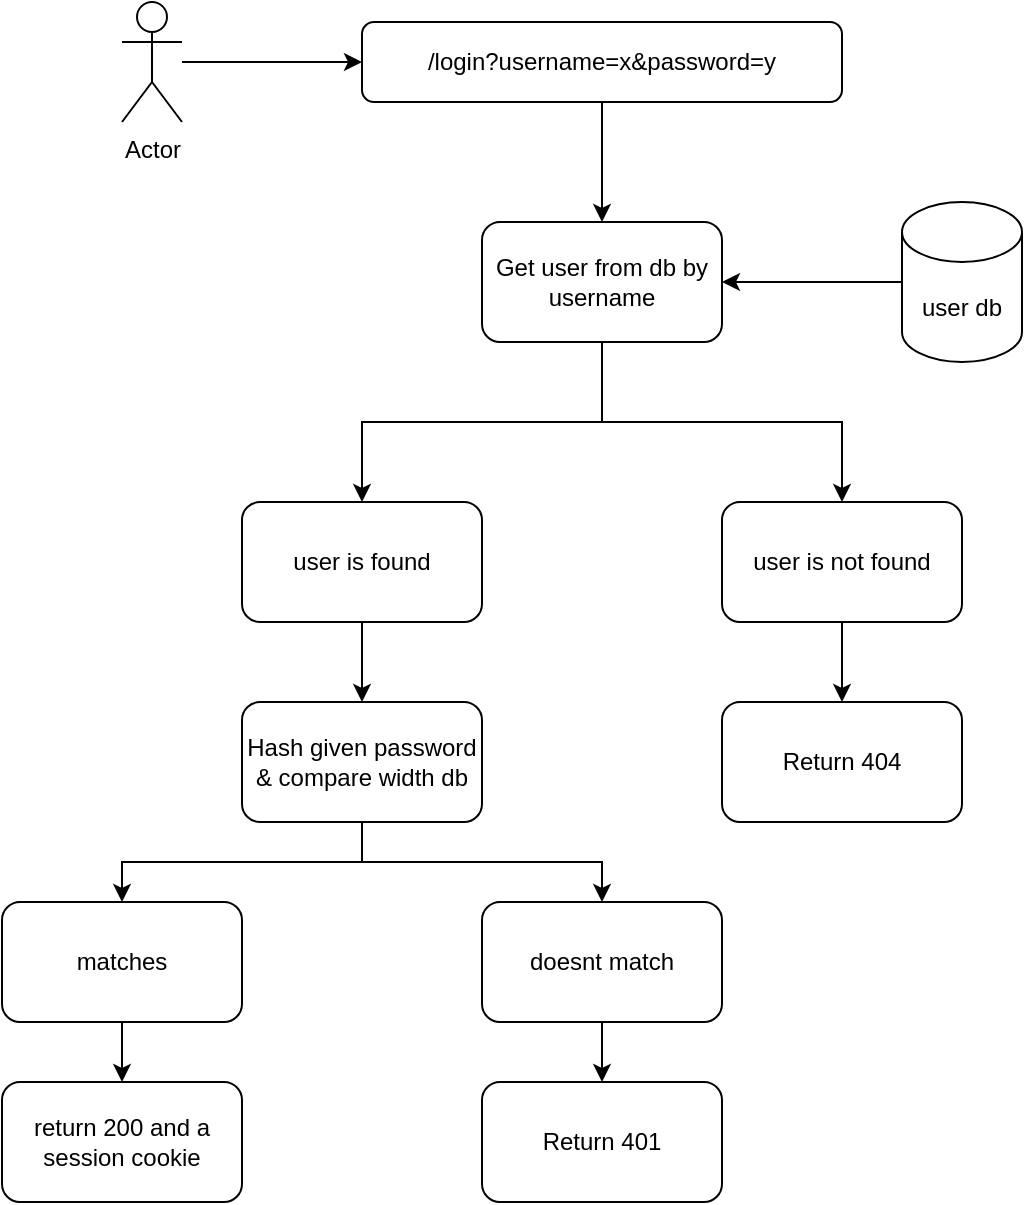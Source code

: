 <mxfile version="23.1.2" type="github">
  <diagram id="C5RBs43oDa-KdzZeNtuy" name="Page-1">
    <mxGraphModel dx="1633" dy="804" grid="1" gridSize="10" guides="1" tooltips="1" connect="1" arrows="1" fold="1" page="1" pageScale="1" pageWidth="827" pageHeight="1169" math="0" shadow="0">
      <root>
        <mxCell id="WIyWlLk6GJQsqaUBKTNV-0" />
        <mxCell id="WIyWlLk6GJQsqaUBKTNV-1" parent="WIyWlLk6GJQsqaUBKTNV-0" />
        <mxCell id="5X8GqOU6gWRwumbKLCuz-8" style="edgeStyle=orthogonalEdgeStyle;rounded=0;orthogonalLoop=1;jettySize=auto;html=1;entryX=0.5;entryY=0;entryDx=0;entryDy=0;" edge="1" parent="WIyWlLk6GJQsqaUBKTNV-1" source="5X8GqOU6gWRwumbKLCuz-1" target="5X8GqOU6gWRwumbKLCuz-7">
          <mxGeometry relative="1" as="geometry" />
        </mxCell>
        <mxCell id="5X8GqOU6gWRwumbKLCuz-1" value="/login?username=x&amp;amp;password=y" style="rounded=1;whiteSpace=wrap;html=1;" vertex="1" parent="WIyWlLk6GJQsqaUBKTNV-1">
          <mxGeometry x="180" y="200" width="240" height="40" as="geometry" />
        </mxCell>
        <mxCell id="5X8GqOU6gWRwumbKLCuz-3" style="edgeStyle=orthogonalEdgeStyle;rounded=0;orthogonalLoop=1;jettySize=auto;html=1;entryX=0;entryY=0.5;entryDx=0;entryDy=0;" edge="1" parent="WIyWlLk6GJQsqaUBKTNV-1" source="5X8GqOU6gWRwumbKLCuz-2" target="5X8GqOU6gWRwumbKLCuz-1">
          <mxGeometry relative="1" as="geometry" />
        </mxCell>
        <mxCell id="5X8GqOU6gWRwumbKLCuz-2" value="Actor" style="shape=umlActor;verticalLabelPosition=bottom;verticalAlign=top;html=1;outlineConnect=0;" vertex="1" parent="WIyWlLk6GJQsqaUBKTNV-1">
          <mxGeometry x="60" y="190" width="30" height="60" as="geometry" />
        </mxCell>
        <mxCell id="5X8GqOU6gWRwumbKLCuz-10" style="edgeStyle=orthogonalEdgeStyle;rounded=0;orthogonalLoop=1;jettySize=auto;html=1;entryX=1;entryY=0.5;entryDx=0;entryDy=0;" edge="1" parent="WIyWlLk6GJQsqaUBKTNV-1" source="5X8GqOU6gWRwumbKLCuz-4" target="5X8GqOU6gWRwumbKLCuz-7">
          <mxGeometry relative="1" as="geometry">
            <mxPoint x="370" y="330" as="targetPoint" />
          </mxGeometry>
        </mxCell>
        <mxCell id="5X8GqOU6gWRwumbKLCuz-4" value="user db" style="shape=cylinder3;whiteSpace=wrap;html=1;boundedLbl=1;backgroundOutline=1;size=15;" vertex="1" parent="WIyWlLk6GJQsqaUBKTNV-1">
          <mxGeometry x="450" y="290" width="60" height="80" as="geometry" />
        </mxCell>
        <mxCell id="5X8GqOU6gWRwumbKLCuz-14" style="edgeStyle=orthogonalEdgeStyle;rounded=0;orthogonalLoop=1;jettySize=auto;html=1;entryX=0.5;entryY=0;entryDx=0;entryDy=0;" edge="1" parent="WIyWlLk6GJQsqaUBKTNV-1" source="5X8GqOU6gWRwumbKLCuz-7" target="5X8GqOU6gWRwumbKLCuz-13">
          <mxGeometry relative="1" as="geometry" />
        </mxCell>
        <mxCell id="5X8GqOU6gWRwumbKLCuz-15" style="edgeStyle=orthogonalEdgeStyle;rounded=0;orthogonalLoop=1;jettySize=auto;html=1;entryX=0.5;entryY=0;entryDx=0;entryDy=0;" edge="1" parent="WIyWlLk6GJQsqaUBKTNV-1" source="5X8GqOU6gWRwumbKLCuz-7" target="5X8GqOU6gWRwumbKLCuz-12">
          <mxGeometry relative="1" as="geometry" />
        </mxCell>
        <mxCell id="5X8GqOU6gWRwumbKLCuz-7" value="Get user from db by username" style="rounded=1;whiteSpace=wrap;html=1;" vertex="1" parent="WIyWlLk6GJQsqaUBKTNV-1">
          <mxGeometry x="240" y="300" width="120" height="60" as="geometry" />
        </mxCell>
        <mxCell id="5X8GqOU6gWRwumbKLCuz-19" value="" style="edgeStyle=orthogonalEdgeStyle;rounded=0;orthogonalLoop=1;jettySize=auto;html=1;" edge="1" parent="WIyWlLk6GJQsqaUBKTNV-1" source="5X8GqOU6gWRwumbKLCuz-12" target="5X8GqOU6gWRwumbKLCuz-18">
          <mxGeometry relative="1" as="geometry" />
        </mxCell>
        <mxCell id="5X8GqOU6gWRwumbKLCuz-12" value="user is found" style="rounded=1;whiteSpace=wrap;html=1;" vertex="1" parent="WIyWlLk6GJQsqaUBKTNV-1">
          <mxGeometry x="120" y="440" width="120" height="60" as="geometry" />
        </mxCell>
        <mxCell id="5X8GqOU6gWRwumbKLCuz-17" style="edgeStyle=orthogonalEdgeStyle;rounded=0;orthogonalLoop=1;jettySize=auto;html=1;" edge="1" parent="WIyWlLk6GJQsqaUBKTNV-1" source="5X8GqOU6gWRwumbKLCuz-13" target="5X8GqOU6gWRwumbKLCuz-16">
          <mxGeometry relative="1" as="geometry" />
        </mxCell>
        <mxCell id="5X8GqOU6gWRwumbKLCuz-13" value="user is not found" style="rounded=1;whiteSpace=wrap;html=1;" vertex="1" parent="WIyWlLk6GJQsqaUBKTNV-1">
          <mxGeometry x="360" y="440" width="120" height="60" as="geometry" />
        </mxCell>
        <mxCell id="5X8GqOU6gWRwumbKLCuz-16" value="Return 404" style="rounded=1;whiteSpace=wrap;html=1;" vertex="1" parent="WIyWlLk6GJQsqaUBKTNV-1">
          <mxGeometry x="360" y="540" width="120" height="60" as="geometry" />
        </mxCell>
        <mxCell id="5X8GqOU6gWRwumbKLCuz-23" style="edgeStyle=orthogonalEdgeStyle;rounded=0;orthogonalLoop=1;jettySize=auto;html=1;" edge="1" parent="WIyWlLk6GJQsqaUBKTNV-1" source="5X8GqOU6gWRwumbKLCuz-18" target="5X8GqOU6gWRwumbKLCuz-20">
          <mxGeometry relative="1" as="geometry" />
        </mxCell>
        <mxCell id="5X8GqOU6gWRwumbKLCuz-24" style="edgeStyle=orthogonalEdgeStyle;rounded=0;orthogonalLoop=1;jettySize=auto;html=1;entryX=0.5;entryY=0;entryDx=0;entryDy=0;" edge="1" parent="WIyWlLk6GJQsqaUBKTNV-1" source="5X8GqOU6gWRwumbKLCuz-18" target="5X8GqOU6gWRwumbKLCuz-22">
          <mxGeometry relative="1" as="geometry" />
        </mxCell>
        <mxCell id="5X8GqOU6gWRwumbKLCuz-18" value="Hash given password &amp;amp; compare width db" style="whiteSpace=wrap;html=1;rounded=1;" vertex="1" parent="WIyWlLk6GJQsqaUBKTNV-1">
          <mxGeometry x="120" y="540" width="120" height="60" as="geometry" />
        </mxCell>
        <mxCell id="5X8GqOU6gWRwumbKLCuz-26" style="edgeStyle=orthogonalEdgeStyle;rounded=0;orthogonalLoop=1;jettySize=auto;html=1;" edge="1" parent="WIyWlLk6GJQsqaUBKTNV-1" source="5X8GqOU6gWRwumbKLCuz-20" target="5X8GqOU6gWRwumbKLCuz-25">
          <mxGeometry relative="1" as="geometry" />
        </mxCell>
        <mxCell id="5X8GqOU6gWRwumbKLCuz-20" value="doesnt match" style="rounded=1;whiteSpace=wrap;html=1;" vertex="1" parent="WIyWlLk6GJQsqaUBKTNV-1">
          <mxGeometry x="240" y="640" width="120" height="60" as="geometry" />
        </mxCell>
        <mxCell id="5X8GqOU6gWRwumbKLCuz-28" style="edgeStyle=orthogonalEdgeStyle;rounded=0;orthogonalLoop=1;jettySize=auto;html=1;entryX=0.5;entryY=0;entryDx=0;entryDy=0;" edge="1" parent="WIyWlLk6GJQsqaUBKTNV-1" source="5X8GqOU6gWRwumbKLCuz-22" target="5X8GqOU6gWRwumbKLCuz-27">
          <mxGeometry relative="1" as="geometry" />
        </mxCell>
        <mxCell id="5X8GqOU6gWRwumbKLCuz-22" value="matches" style="rounded=1;whiteSpace=wrap;html=1;" vertex="1" parent="WIyWlLk6GJQsqaUBKTNV-1">
          <mxGeometry y="640" width="120" height="60" as="geometry" />
        </mxCell>
        <mxCell id="5X8GqOU6gWRwumbKLCuz-25" value="Return 401" style="rounded=1;whiteSpace=wrap;html=1;" vertex="1" parent="WIyWlLk6GJQsqaUBKTNV-1">
          <mxGeometry x="240" y="730" width="120" height="60" as="geometry" />
        </mxCell>
        <mxCell id="5X8GqOU6gWRwumbKLCuz-27" value="return 200 and a session cookie" style="rounded=1;whiteSpace=wrap;html=1;" vertex="1" parent="WIyWlLk6GJQsqaUBKTNV-1">
          <mxGeometry y="730" width="120" height="60" as="geometry" />
        </mxCell>
      </root>
    </mxGraphModel>
  </diagram>
</mxfile>
